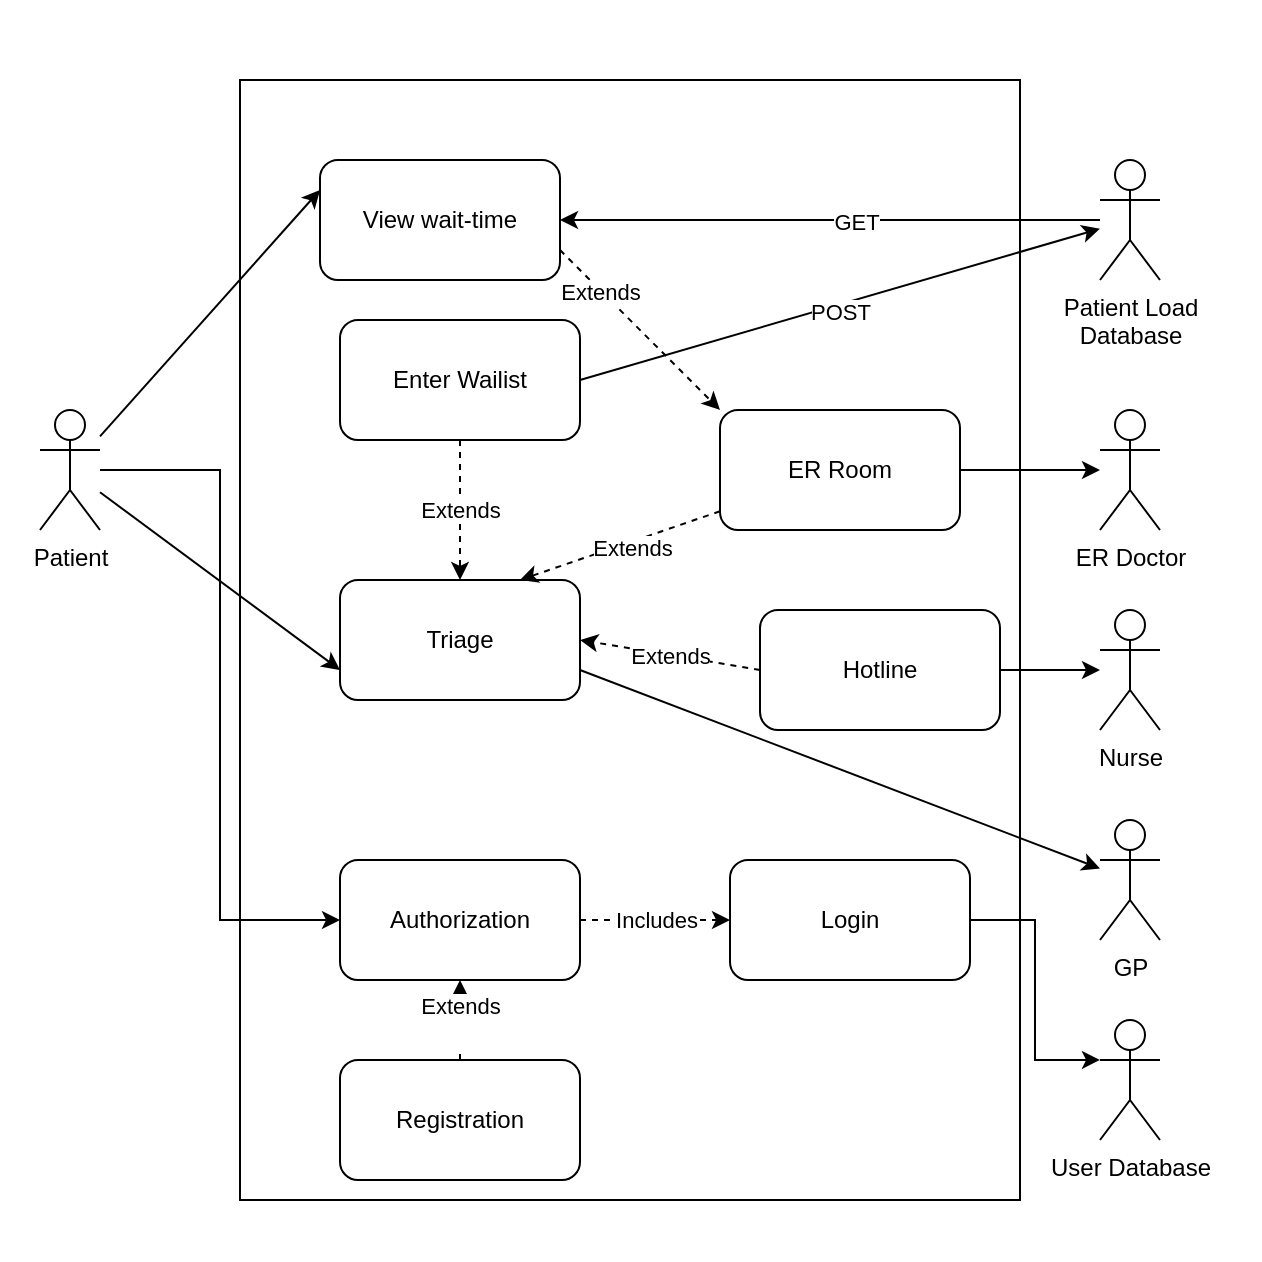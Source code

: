 <mxfile version="22.0.4" type="github">
  <diagram name="Page-1" id="PAodf0Zp3J8fKsHeYicR">
    <mxGraphModel dx="1434" dy="1867" grid="1" gridSize="10" guides="1" tooltips="1" connect="1" arrows="1" fold="1" page="1" pageScale="1" pageWidth="850" pageHeight="1100" math="0" shadow="0">
      <root>
        <mxCell id="0" />
        <mxCell id="1" parent="0" />
        <mxCell id="PsCFaFHLhBMUfHQsyU5r-1" value="" style="whiteSpace=wrap;html=1;aspect=fixed;strokeColor=none;" vertex="1" parent="1">
          <mxGeometry y="-1100" width="630" height="630" as="geometry" />
        </mxCell>
        <mxCell id="qV8SZfIBRCmcVP7iHGH2-1" value="" style="rounded=0;whiteSpace=wrap;html=1;fillColor=none;" parent="1" vertex="1">
          <mxGeometry x="120" y="-1060" width="390" height="560" as="geometry" />
        </mxCell>
        <mxCell id="4LjyDfOY2WP0mSKuPUkP-18" style="rounded=0;orthogonalLoop=1;jettySize=auto;html=1;entryX=0;entryY=0.75;entryDx=0;entryDy=0;" parent="1" source="4LjyDfOY2WP0mSKuPUkP-20" target="4LjyDfOY2WP0mSKuPUkP-24" edge="1">
          <mxGeometry relative="1" as="geometry" />
        </mxCell>
        <mxCell id="4LjyDfOY2WP0mSKuPUkP-19" style="rounded=0;orthogonalLoop=1;jettySize=auto;html=1;entryX=0;entryY=0.25;entryDx=0;entryDy=0;" parent="1" source="4LjyDfOY2WP0mSKuPUkP-20" target="4LjyDfOY2WP0mSKuPUkP-23" edge="1">
          <mxGeometry relative="1" as="geometry" />
        </mxCell>
        <mxCell id="PsCFaFHLhBMUfHQsyU5r-7" style="edgeStyle=orthogonalEdgeStyle;rounded=0;orthogonalLoop=1;jettySize=auto;html=1;entryX=0;entryY=0.5;entryDx=0;entryDy=0;" edge="1" parent="1" source="4LjyDfOY2WP0mSKuPUkP-20" target="PsCFaFHLhBMUfHQsyU5r-2">
          <mxGeometry relative="1" as="geometry" />
        </mxCell>
        <mxCell id="4LjyDfOY2WP0mSKuPUkP-20" value="Patient" style="shape=umlActor;verticalLabelPosition=bottom;verticalAlign=top;html=1;outlineConnect=0;" parent="1" vertex="1">
          <mxGeometry x="20" y="-895" width="30" height="60" as="geometry" />
        </mxCell>
        <mxCell id="Dces7jwE8d6NBBxnCbVs-3" style="rounded=0;orthogonalLoop=1;jettySize=auto;html=1;entryX=0;entryY=0;entryDx=0;entryDy=0;dashed=1;exitX=1;exitY=0.75;exitDx=0;exitDy=0;" parent="1" source="4LjyDfOY2WP0mSKuPUkP-23" target="qV8SZfIBRCmcVP7iHGH2-4" edge="1">
          <mxGeometry relative="1" as="geometry" />
        </mxCell>
        <mxCell id="Dces7jwE8d6NBBxnCbVs-4" value="Extends" style="edgeLabel;html=1;align=center;verticalAlign=middle;resizable=0;points=[];" parent="Dces7jwE8d6NBBxnCbVs-3" vertex="1" connectable="0">
          <mxGeometry x="-0.485" y="-1" relative="1" as="geometry">
            <mxPoint as="offset" />
          </mxGeometry>
        </mxCell>
        <mxCell id="4LjyDfOY2WP0mSKuPUkP-23" value="View wait-time" style="rounded=1;whiteSpace=wrap;html=1;" parent="1" vertex="1">
          <mxGeometry x="160" y="-1020" width="120" height="60" as="geometry" />
        </mxCell>
        <mxCell id="4LjyDfOY2WP0mSKuPUkP-24" value="Triage" style="rounded=1;whiteSpace=wrap;html=1;" parent="1" vertex="1">
          <mxGeometry x="170" y="-810" width="120" height="60" as="geometry" />
        </mxCell>
        <mxCell id="4LjyDfOY2WP0mSKuPUkP-25" value="Nurse" style="shape=umlActor;verticalLabelPosition=bottom;verticalAlign=top;html=1;outlineConnect=0;" parent="1" vertex="1">
          <mxGeometry x="550" y="-795" width="30" height="60" as="geometry" />
        </mxCell>
        <mxCell id="4LjyDfOY2WP0mSKuPUkP-26" style="rounded=0;orthogonalLoop=1;jettySize=auto;html=1;" parent="1" source="4LjyDfOY2WP0mSKuPUkP-28" target="4LjyDfOY2WP0mSKuPUkP-25" edge="1">
          <mxGeometry relative="1" as="geometry">
            <mxPoint x="550" y="-775" as="targetPoint" />
          </mxGeometry>
        </mxCell>
        <mxCell id="4LjyDfOY2WP0mSKuPUkP-27" value="&lt;div&gt;Extends&lt;/div&gt;" style="rounded=0;orthogonalLoop=1;jettySize=auto;html=1;entryX=1;entryY=0.5;entryDx=0;entryDy=0;dashed=1;exitX=0;exitY=0.5;exitDx=0;exitDy=0;" parent="1" source="4LjyDfOY2WP0mSKuPUkP-28" target="4LjyDfOY2WP0mSKuPUkP-24" edge="1">
          <mxGeometry relative="1" as="geometry" />
        </mxCell>
        <mxCell id="4LjyDfOY2WP0mSKuPUkP-28" value="Hotline" style="rounded=1;whiteSpace=wrap;html=1;" parent="1" vertex="1">
          <mxGeometry x="380" y="-795" width="120" height="60" as="geometry" />
        </mxCell>
        <mxCell id="4LjyDfOY2WP0mSKuPUkP-29" value="&lt;div&gt;Extends&lt;/div&gt;" style="edgeStyle=orthogonalEdgeStyle;rounded=0;orthogonalLoop=1;jettySize=auto;html=1;exitX=0.5;exitY=1;exitDx=0;exitDy=0;dashed=1;" parent="1" source="4LjyDfOY2WP0mSKuPUkP-31" target="4LjyDfOY2WP0mSKuPUkP-24" edge="1">
          <mxGeometry relative="1" as="geometry" />
        </mxCell>
        <mxCell id="4LjyDfOY2WP0mSKuPUkP-30" style="rounded=0;orthogonalLoop=1;jettySize=auto;html=1;exitX=1;exitY=0.5;exitDx=0;exitDy=0;" parent="1" source="4LjyDfOY2WP0mSKuPUkP-31" target="4LjyDfOY2WP0mSKuPUkP-32" edge="1">
          <mxGeometry relative="1" as="geometry">
            <mxPoint x="550" y="-915" as="targetPoint" />
          </mxGeometry>
        </mxCell>
        <mxCell id="Dces7jwE8d6NBBxnCbVs-8" value="POST" style="edgeLabel;html=1;align=center;verticalAlign=middle;resizable=0;points=[];" parent="4LjyDfOY2WP0mSKuPUkP-30" vertex="1" connectable="0">
          <mxGeometry x="-0.01" y="-3" relative="1" as="geometry">
            <mxPoint as="offset" />
          </mxGeometry>
        </mxCell>
        <mxCell id="4LjyDfOY2WP0mSKuPUkP-31" value="Enter Wailist" style="rounded=1;whiteSpace=wrap;html=1;" parent="1" vertex="1">
          <mxGeometry x="170" y="-940" width="120" height="60" as="geometry" />
        </mxCell>
        <mxCell id="Dces7jwE8d6NBBxnCbVs-5" style="edgeStyle=orthogonalEdgeStyle;rounded=0;orthogonalLoop=1;jettySize=auto;html=1;entryX=1;entryY=0.5;entryDx=0;entryDy=0;" parent="1" source="4LjyDfOY2WP0mSKuPUkP-32" target="4LjyDfOY2WP0mSKuPUkP-23" edge="1">
          <mxGeometry relative="1" as="geometry" />
        </mxCell>
        <mxCell id="Dces7jwE8d6NBBxnCbVs-7" value="GET" style="edgeLabel;html=1;align=center;verticalAlign=middle;resizable=0;points=[];" parent="Dces7jwE8d6NBBxnCbVs-5" vertex="1" connectable="0">
          <mxGeometry x="-0.098" y="1" relative="1" as="geometry">
            <mxPoint as="offset" />
          </mxGeometry>
        </mxCell>
        <mxCell id="4LjyDfOY2WP0mSKuPUkP-32" value="&lt;div&gt;Patient Load&lt;/div&gt;&lt;div&gt;Database&lt;/div&gt;" style="shape=umlActor;verticalLabelPosition=bottom;verticalAlign=top;html=1;outlineConnect=0;" parent="1" vertex="1">
          <mxGeometry x="550" y="-1020" width="30" height="60" as="geometry" />
        </mxCell>
        <mxCell id="qV8SZfIBRCmcVP7iHGH2-5" style="rounded=0;orthogonalLoop=1;jettySize=auto;html=1;entryX=0.75;entryY=0;entryDx=0;entryDy=0;dashed=1;" parent="1" source="qV8SZfIBRCmcVP7iHGH2-4" target="4LjyDfOY2WP0mSKuPUkP-24" edge="1">
          <mxGeometry relative="1" as="geometry" />
        </mxCell>
        <mxCell id="qV8SZfIBRCmcVP7iHGH2-15" value="Extends" style="edgeLabel;html=1;align=center;verticalAlign=middle;resizable=0;points=[];" parent="qV8SZfIBRCmcVP7iHGH2-5" vertex="1" connectable="0">
          <mxGeometry x="-0.101" y="3" relative="1" as="geometry">
            <mxPoint as="offset" />
          </mxGeometry>
        </mxCell>
        <mxCell id="qV8SZfIBRCmcVP7iHGH2-10" style="edgeStyle=orthogonalEdgeStyle;rounded=0;orthogonalLoop=1;jettySize=auto;html=1;" parent="1" source="qV8SZfIBRCmcVP7iHGH2-4" target="qV8SZfIBRCmcVP7iHGH2-6" edge="1">
          <mxGeometry relative="1" as="geometry" />
        </mxCell>
        <mxCell id="qV8SZfIBRCmcVP7iHGH2-4" value="ER Room" style="rounded=1;whiteSpace=wrap;html=1;" parent="1" vertex="1">
          <mxGeometry x="360" y="-895" width="120" height="60" as="geometry" />
        </mxCell>
        <mxCell id="qV8SZfIBRCmcVP7iHGH2-6" value="ER Doctor" style="shape=umlActor;verticalLabelPosition=bottom;verticalAlign=top;html=1;outlineConnect=0;" parent="1" vertex="1">
          <mxGeometry x="550" y="-895" width="30" height="60" as="geometry" />
        </mxCell>
        <mxCell id="qV8SZfIBRCmcVP7iHGH2-16" value="GP" style="shape=umlActor;verticalLabelPosition=bottom;verticalAlign=top;html=1;outlineConnect=0;" parent="1" vertex="1">
          <mxGeometry x="550" y="-690" width="30" height="60" as="geometry" />
        </mxCell>
        <mxCell id="qV8SZfIBRCmcVP7iHGH2-17" style="rounded=0;orthogonalLoop=1;jettySize=auto;html=1;exitX=1;exitY=0.75;exitDx=0;exitDy=0;" parent="1" source="4LjyDfOY2WP0mSKuPUkP-24" target="qV8SZfIBRCmcVP7iHGH2-16" edge="1">
          <mxGeometry relative="1" as="geometry">
            <mxPoint x="560" y="-555" as="targetPoint" />
          </mxGeometry>
        </mxCell>
        <mxCell id="PsCFaFHLhBMUfHQsyU5r-10" value="&lt;div&gt;Includes&lt;/div&gt;" style="edgeStyle=orthogonalEdgeStyle;rounded=0;orthogonalLoop=1;jettySize=auto;html=1;exitX=1;exitY=0.5;exitDx=0;exitDy=0;dashed=1;" edge="1" parent="1" source="PsCFaFHLhBMUfHQsyU5r-2" target="PsCFaFHLhBMUfHQsyU5r-5">
          <mxGeometry relative="1" as="geometry" />
        </mxCell>
        <mxCell id="PsCFaFHLhBMUfHQsyU5r-2" value="Authorization" style="rounded=1;whiteSpace=wrap;html=1;" vertex="1" parent="1">
          <mxGeometry x="170" y="-670" width="120" height="60" as="geometry" />
        </mxCell>
        <mxCell id="PsCFaFHLhBMUfHQsyU5r-5" value="Login" style="rounded=1;whiteSpace=wrap;html=1;" vertex="1" parent="1">
          <mxGeometry x="365" y="-670" width="120" height="60" as="geometry" />
        </mxCell>
        <mxCell id="PsCFaFHLhBMUfHQsyU5r-9" value="&lt;div&gt;Extends&lt;/div&gt;&lt;div&gt;&lt;br&gt;&lt;/div&gt;" style="edgeStyle=orthogonalEdgeStyle;rounded=0;orthogonalLoop=1;jettySize=auto;html=1;exitX=0.5;exitY=0;exitDx=0;exitDy=0;entryX=0.5;entryY=1;entryDx=0;entryDy=0;dashed=1;" edge="1" parent="1" source="PsCFaFHLhBMUfHQsyU5r-6" target="PsCFaFHLhBMUfHQsyU5r-2">
          <mxGeometry relative="1" as="geometry" />
        </mxCell>
        <mxCell id="PsCFaFHLhBMUfHQsyU5r-6" value="Registration" style="rounded=1;whiteSpace=wrap;html=1;" vertex="1" parent="1">
          <mxGeometry x="170" y="-570" width="120" height="60" as="geometry" />
        </mxCell>
        <mxCell id="PsCFaFHLhBMUfHQsyU5r-12" value="User Database" style="shape=umlActor;verticalLabelPosition=bottom;verticalAlign=top;html=1;outlineConnect=0;" vertex="1" parent="1">
          <mxGeometry x="550" y="-590" width="30" height="60" as="geometry" />
        </mxCell>
        <mxCell id="PsCFaFHLhBMUfHQsyU5r-13" style="edgeStyle=orthogonalEdgeStyle;rounded=0;orthogonalLoop=1;jettySize=auto;html=1;exitX=1;exitY=0.5;exitDx=0;exitDy=0;entryX=0;entryY=0.333;entryDx=0;entryDy=0;entryPerimeter=0;" edge="1" parent="1" source="PsCFaFHLhBMUfHQsyU5r-5" target="PsCFaFHLhBMUfHQsyU5r-12">
          <mxGeometry relative="1" as="geometry" />
        </mxCell>
      </root>
    </mxGraphModel>
  </diagram>
</mxfile>
